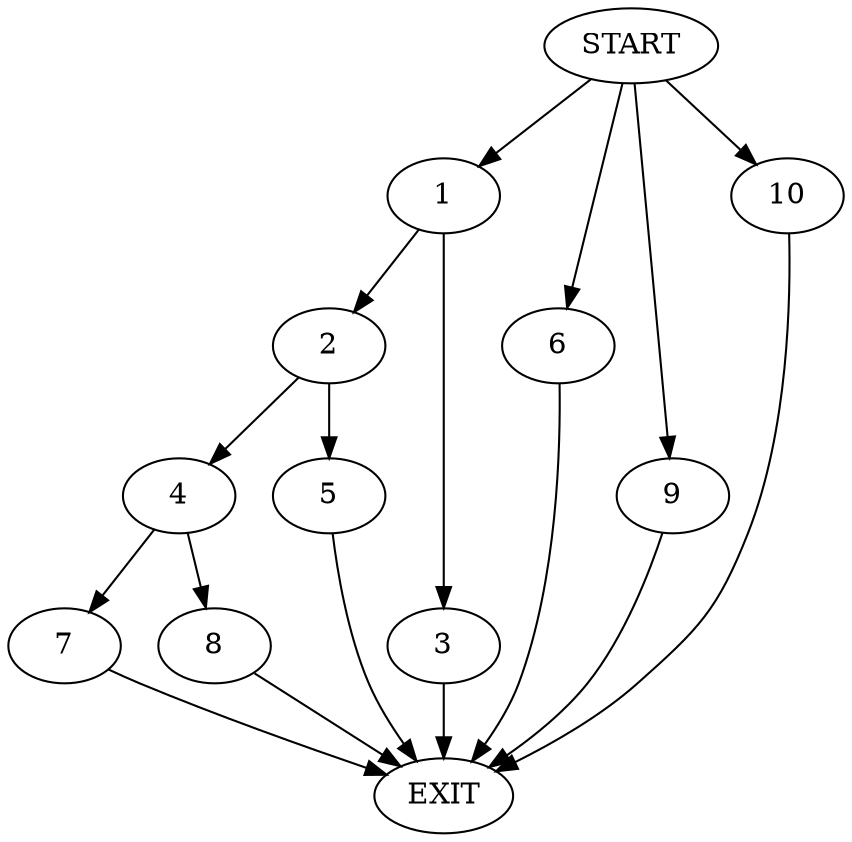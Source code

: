 digraph {
0 [label="START"]
11 [label="EXIT"]
0 -> 1
1 -> 2
1 -> 3
3 -> 11
2 -> 4
2 -> 5
0 -> 6
6 -> 11
5 -> 11
4 -> 7
4 -> 8
7 -> 11
8 -> 11
0 -> 9
9 -> 11
0 -> 10
10 -> 11
}
